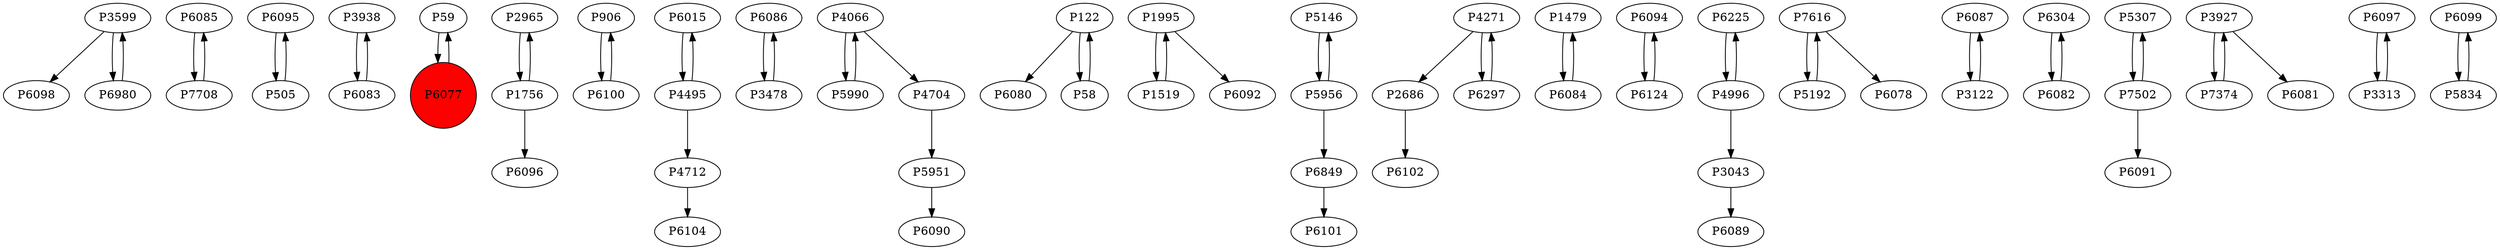 digraph {
	P3599 -> P6098
	P6085 -> P7708
	P6095 -> P505
	P3938 -> P6083
	P505 -> P6095
	P59 -> P6077
	P2965 -> P1756
	P906 -> P6100
	P6015 -> P4495
	P6086 -> P3478
	P4066 -> P5990
	P122 -> P6080
	P1995 -> P1519
	P58 -> P122
	P5146 -> P5956
	P4271 -> P2686
	P6980 -> P3599
	P6077 -> P59
	P5956 -> P6849
	P1479 -> P6084
	P6094 -> P6124
	P4495 -> P4712
	P6225 -> P4996
	P7616 -> P5192
	P6087 -> P3122
	P1756 -> P6096
	P5951 -> P6090
	P3599 -> P6980
	P7616 -> P6078
	P6849 -> P6101
	P3478 -> P6086
	P6297 -> P4271
	P4704 -> P5951
	P6124 -> P6094
	P5990 -> P4066
	P4271 -> P6297
	P4996 -> P6225
	P4712 -> P6104
	P3122 -> P6087
	P6083 -> P3938
	P7708 -> P6085
	P5192 -> P7616
	P4996 -> P3043
	P6304 -> P6082
	P5307 -> P7502
	P6084 -> P1479
	P2686 -> P6102
	P7502 -> P5307
	P1756 -> P2965
	P4495 -> P6015
	P3927 -> P7374
	P6097 -> P3313
	P122 -> P58
	P6099 -> P5834
	P1995 -> P6092
	P1519 -> P1995
	P6082 -> P6304
	P7374 -> P3927
	P6100 -> P906
	P3313 -> P6097
	P5956 -> P5146
	P5834 -> P6099
	P4066 -> P4704
	P3927 -> P6081
	P3043 -> P6089
	P7502 -> P6091
	P6077 [shape=circle]
	P6077 [style=filled]
	P6077 [fillcolor=red]
}